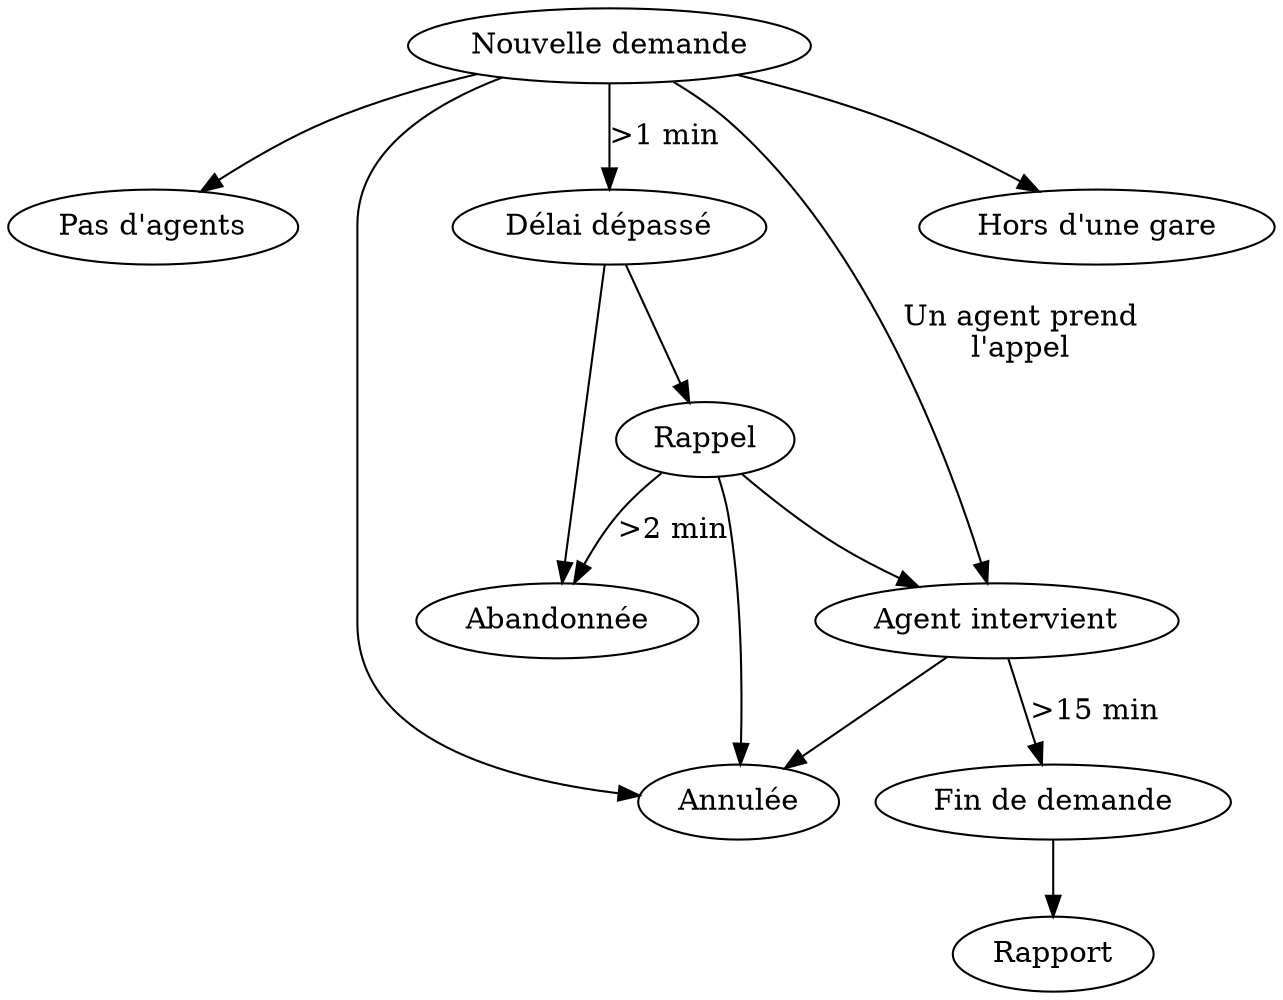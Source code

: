digraph states {
    graph [dpi=300]; 
    overlap=false;
    NEW [label="Nouvelle demande"];
    NO_AGENTS [label="Pas d'agents"];
    RETRY [label="Rappel"];
    CANCELLED [label="Annulée"];
    ABORTED [label="Abandonnée"];
    AGENT_ANSWERED [label="Agent intervient"];
    COMPLETED [label="Fin de demande"];
    REPORT_FILLED [label="Rapport"];
    NOT_IN_STATION [label="Hors d'une gare"];
    TIMEOUT [label="Délai dépassé"];

    NEW -> NO_AGENTS;
    NEW -> TIMEOUT [label=">1 min"];
    NEW -> CANCELLED;
    NEW -> AGENT_ANSWERED [label="Un agent prend\nl'appel"];
    NEW -> NOT_IN_STATION;

    TIMEOUT -> RETRY;
    TIMEOUT -> ABORTED;
    RETRY -> CANCELLED;
    RETRY -> AGENT_ANSWERED;
    RETRY -> ABORTED [label=">2 min"];

    AGENT_ANSWERED -> COMPLETED [label=">15 min"];
    COMPLETED -> REPORT_FILLED;
    AGENT_ANSWERED -> CANCELLED;
}
